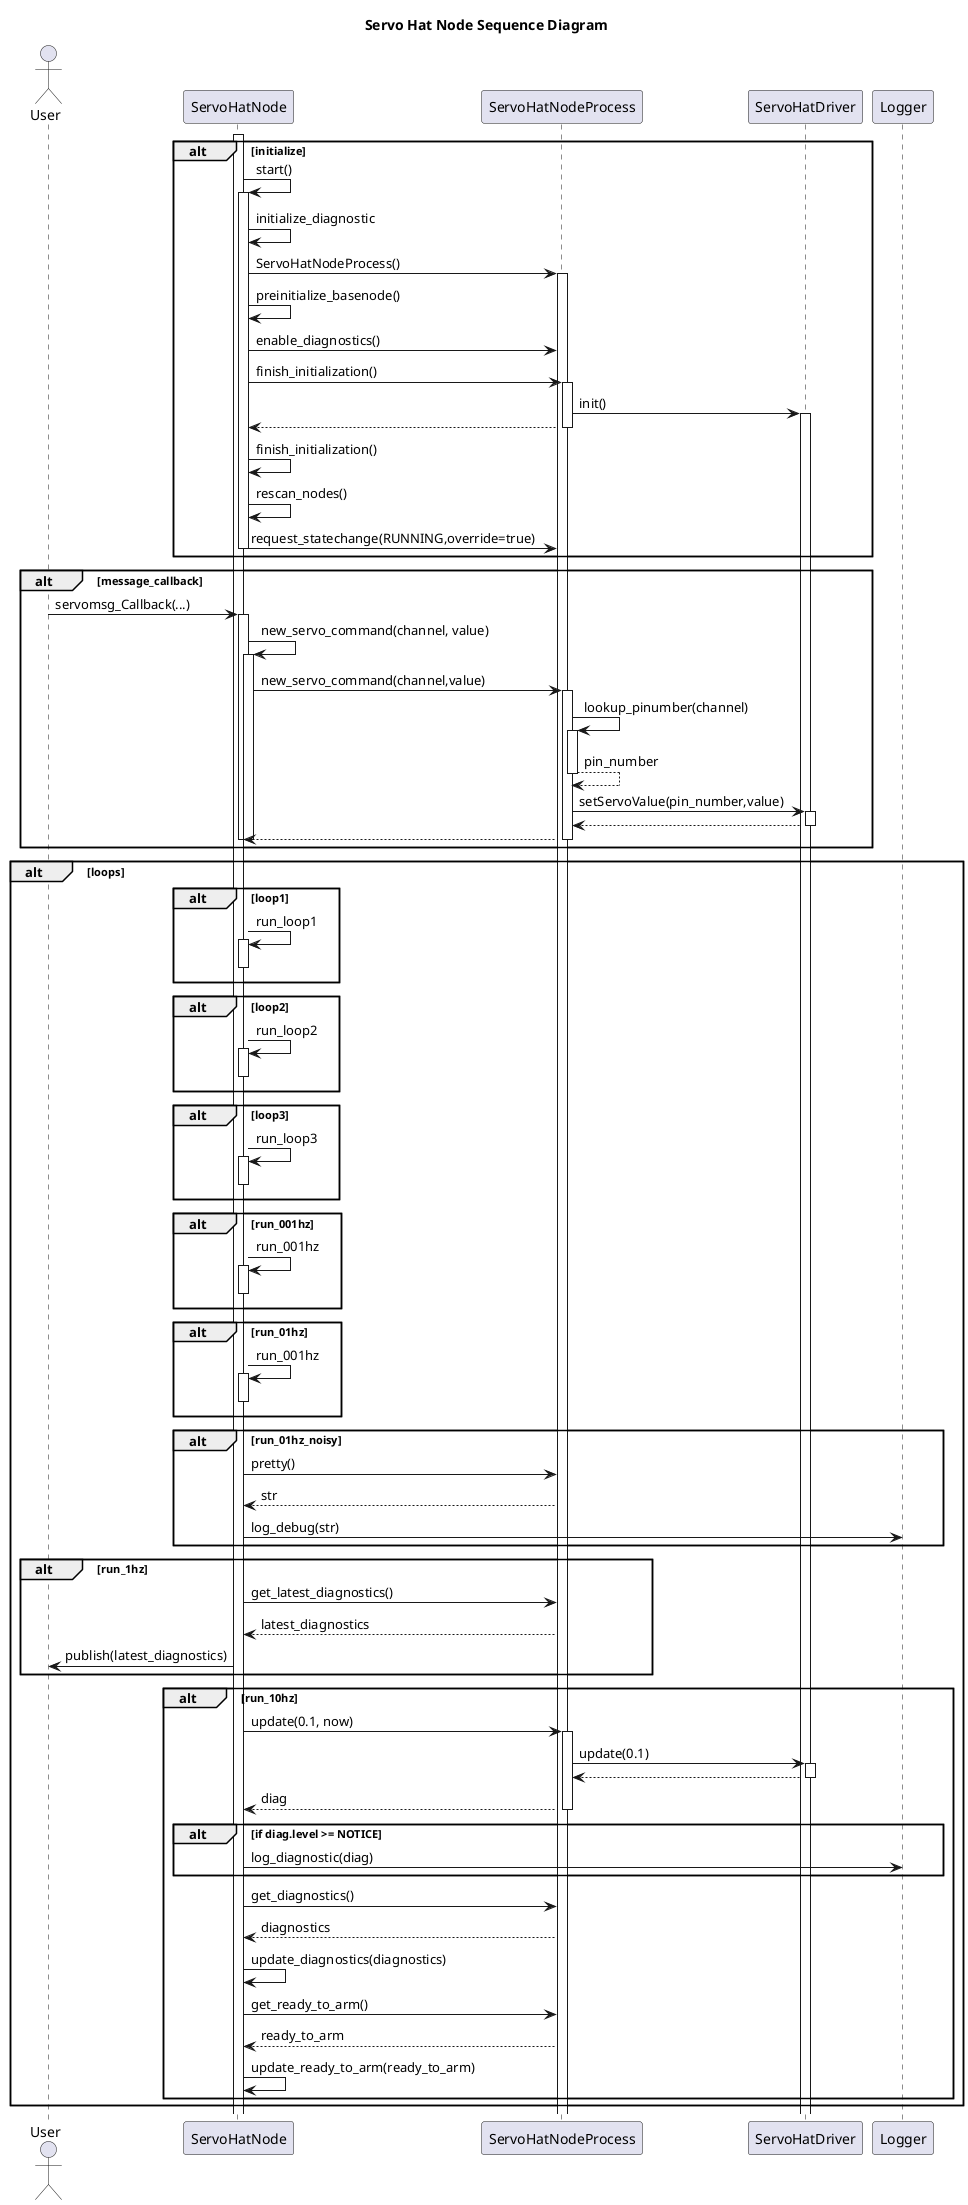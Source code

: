 @startuml
title Servo Hat Node Sequence Diagram
actor User as user
participant ServoHatNode as node
participant ServoHatNodeProcess as process
participant ServoHatDriver as driver
participant Logger as logger

alt initialize
    activate node
    node -> node++: start()
    node -> node: initialize_diagnostic
    node -> process++: ServoHatNodeProcess()
    node -> node: preinitialize_basenode()
    node -> process: enable_diagnostics()
    node -> process++: finish_initialization()
    process -> driver++: init()
    process --> node--
    node -> node: finish_initialization()
    node -> node: rescan_nodes()
    node -> process: request_statechange(RUNNING,override=true)
    node--
end

alt message_callback
    user -> node++: servomsg_Callback(...)
    node -> node++: new_servo_command(channel, value)
    node -> process++: new_servo_command(channel,value)
    process -> process++: lookup_pinumber(channel)
    process --> process--: pin_number
    process -> driver++: setServoValue(pin_number,value)
    driver --> process--
    process --> node--
    node--
    node--
end

alt loops
    alt loop1
        node -> node++: run_loop1
        node--
    end
    alt loop2
        node -> node++: run_loop2
        node--
    end
    alt loop3
        node -> node++: run_loop3
        node--
    end
    alt run_001hz
        node -> node++: run_001hz
        node--
    end
    alt run_01hz
        node -> node++: run_001hz
        node--
    end
    alt run_01hz_noisy
        node -> process: pretty()
        process --> node: str
        node -> logger: log_debug(str)
    end
    alt run_1hz
        node -> process: get_latest_diagnostics()
        process --> node: latest_diagnostics
        node -> user: publish(latest_diagnostics)
    end
    alt run_10hz
        node -> process++: update(0.1, now)
        process -> driver++: update(0.1)
        driver --> process--
        process --> node--: diag
  
        alt if diag.level >= NOTICE
            node -> logger: log_diagnostic(diag)
        end
        node -> process: get_diagnostics()
        process --> node: diagnostics
        node -> node: update_diagnostics(diagnostics)
        node -> process: get_ready_to_arm()
        process --> node: ready_to_arm
        node -> node: update_ready_to_arm(ready_to_arm)

    end
end
@enduml